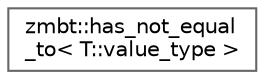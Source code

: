 digraph "Graphical Class Hierarchy"
{
 // LATEX_PDF_SIZE
  bgcolor="transparent";
  edge [fontname=Helvetica,fontsize=10,labelfontname=Helvetica,labelfontsize=10];
  node [fontname=Helvetica,fontsize=10,shape=box,height=0.2,width=0.4];
  rankdir="LR";
  Node0 [id="Node000000",label="zmbt::has_not_equal\l_to\< T::value_type \>",height=0.2,width=0.4,color="grey40", fillcolor="white", style="filled",URL="$structzmbt_1_1has__not__equal__to.html",tooltip=" "];
}
